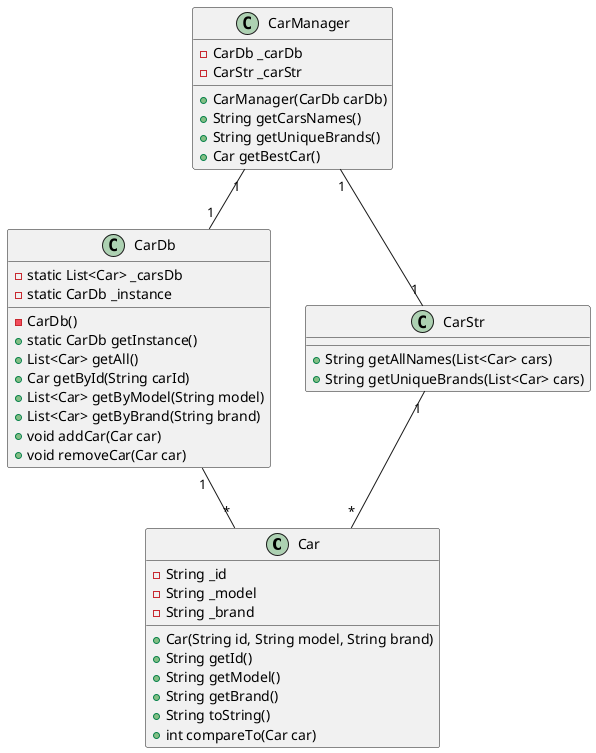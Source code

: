 @startuml refactoredSRP

class Car {
    - String _id
    - String _model
    - String _brand
    + Car(String id, String model, String brand)
    + String getId()
    + String getModel()
    + String getBrand()
    + String toString()
    + int compareTo(Car car)
}

class CarDb {
    - static List<Car> _carsDb
    - static CarDb _instance
    - CarDb()
    + static CarDb getInstance()
    + List<Car> getAll()
    + Car getById(String carId)
    + List<Car> getByModel(String model)
    + List<Car> getByBrand(String brand)
    + void addCar(Car car)
    + void removeCar(Car car)
}

class CarStr {
    + String getAllNames(List<Car> cars)
    + String getUniqueBrands(List<Car> cars)
}

class CarManager {
    - CarDb _carDb
    - CarStr _carStr
    + CarManager(CarDb carDb)
    + String getCarsNames()
    + String getUniqueBrands()
    + Car getBestCar()
}

CarDb "1" -- "*" Car
CarStr "1" -- "*" Car
CarManager "1" -- "1" CarDb
CarManager "1" -- "1" CarStr

@enduml
